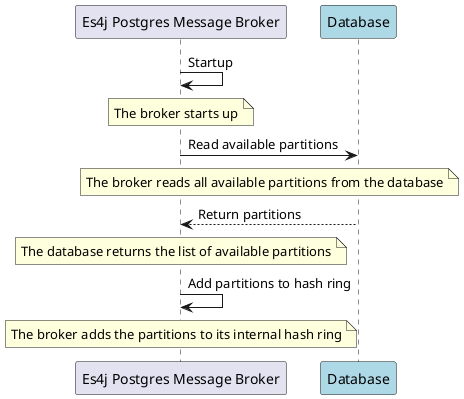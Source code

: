 @startuml
participant "Es4j Postgres Message Broker" as EPMB
participant "Database" as D #LightBlue

EPMB -> EPMB : Startup
note over EPMB: The broker starts up

EPMB -> D : Read available partitions
note over D, EPMB: The broker reads all available partitions from the database

D --> EPMB : Return partitions
note over EPMB: The database returns the list of available partitions

EPMB -> EPMB : Add partitions to hash ring
note over EPMB: The broker adds the partitions to its internal hash ring
@enduml
